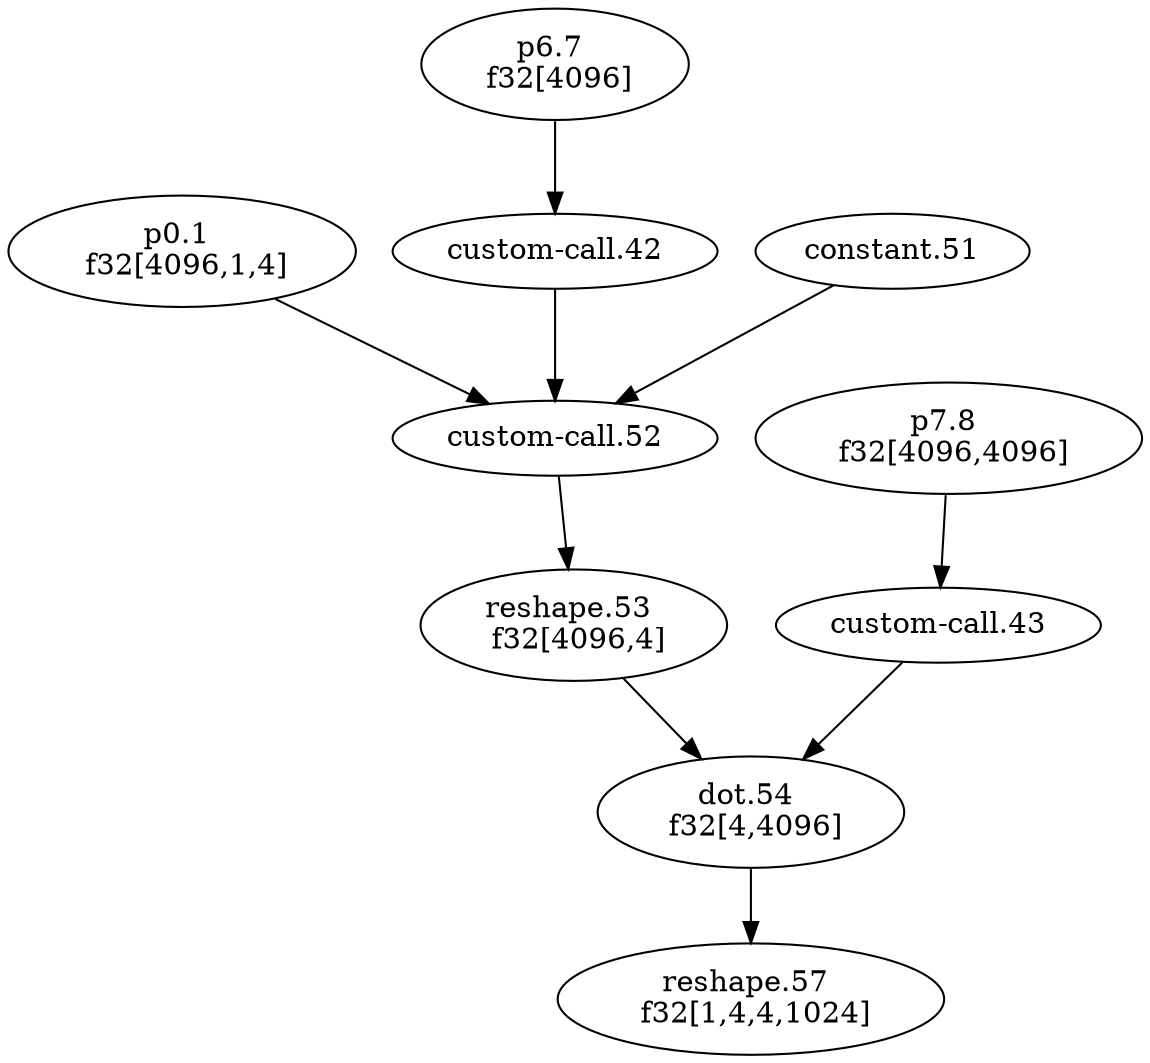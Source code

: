 digraph HloModule { 
	"p0.1" [label="p0.1 \n f32[4096,1,4]"];
	"p6.7" [label="p6.7 \n f32[4096]"];
	"reshape.53" [label="reshape.53 \n f32[4096,4]"];
	"p7.8" [label="p7.8 \n f32[4096,4096]"];
	"dot.54" [label="dot.54 \n f32[4,4096]"];
	"reshape.57" [label="reshape.57 \n f32[1,4,4,1024]"]; 
 	"p6.7" -> "custom-call.42";
	"p0.1" -> "custom-call.52";
	"custom-call.42" -> "custom-call.52";
	"constant.51" -> "custom-call.52";
	"custom-call.52" -> "reshape.53";
	"p7.8" -> "custom-call.43";
	"reshape.53" -> "dot.54";
	"custom-call.43" -> "dot.54";
	"dot.54" -> "reshape.57";
 }
